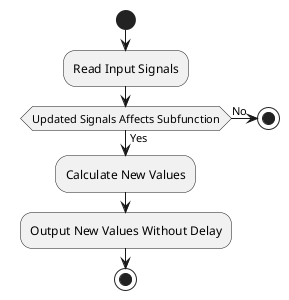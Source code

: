 @startuml
start
:Read Input Signals;
if (Updated Signals Affects Subfunction) then (No)
    stop
else (Yes)
    :Calculate New Values;
    :Output New Values Without Delay;
endif
stop
@enduml